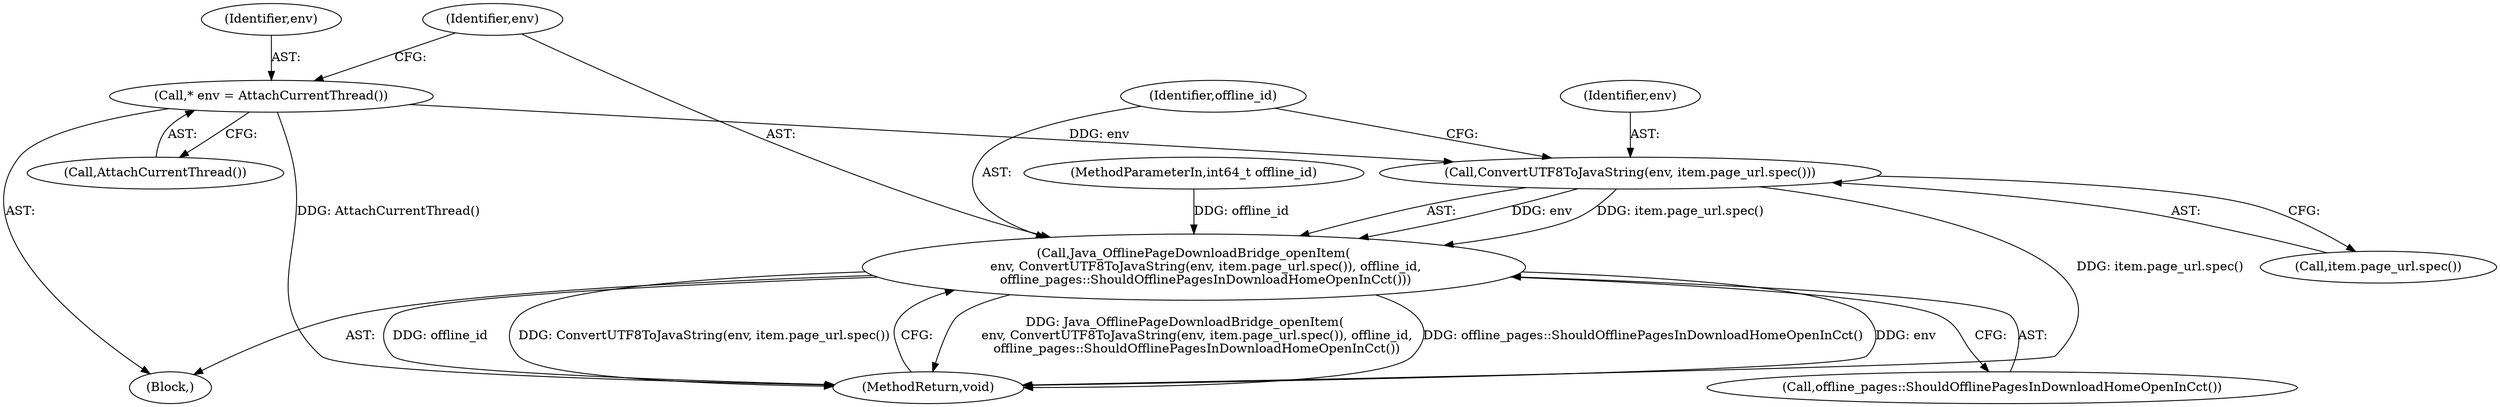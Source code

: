 digraph "0_Chrome_0b1b7baa4695c945a1b0bea1f0636f1219139e8e@API" {
"1000105" [label="(Call,* env = AttachCurrentThread())"];
"1000110" [label="(Call,ConvertUTF8ToJavaString(env, item.page_url.spec()))"];
"1000108" [label="(Call,Java_OfflinePageDownloadBridge_openItem(\n      env, ConvertUTF8ToJavaString(env, item.page_url.spec()), offline_id,\n      offline_pages::ShouldOfflinePagesInDownloadHomeOpenInCct()))"];
"1000109" [label="(Identifier,env)"];
"1000111" [label="(Identifier,env)"];
"1000113" [label="(Identifier,offline_id)"];
"1000115" [label="(MethodReturn,void)"];
"1000110" [label="(Call,ConvertUTF8ToJavaString(env, item.page_url.spec()))"];
"1000102" [label="(MethodParameterIn,int64_t offline_id)"];
"1000108" [label="(Call,Java_OfflinePageDownloadBridge_openItem(\n      env, ConvertUTF8ToJavaString(env, item.page_url.spec()), offline_id,\n      offline_pages::ShouldOfflinePagesInDownloadHomeOpenInCct()))"];
"1000112" [label="(Call,item.page_url.spec())"];
"1000103" [label="(Block,)"];
"1000105" [label="(Call,* env = AttachCurrentThread())"];
"1000106" [label="(Identifier,env)"];
"1000114" [label="(Call,offline_pages::ShouldOfflinePagesInDownloadHomeOpenInCct())"];
"1000107" [label="(Call,AttachCurrentThread())"];
"1000105" -> "1000103"  [label="AST: "];
"1000105" -> "1000107"  [label="CFG: "];
"1000106" -> "1000105"  [label="AST: "];
"1000107" -> "1000105"  [label="AST: "];
"1000109" -> "1000105"  [label="CFG: "];
"1000105" -> "1000115"  [label="DDG: AttachCurrentThread()"];
"1000105" -> "1000110"  [label="DDG: env"];
"1000110" -> "1000108"  [label="AST: "];
"1000110" -> "1000112"  [label="CFG: "];
"1000111" -> "1000110"  [label="AST: "];
"1000112" -> "1000110"  [label="AST: "];
"1000113" -> "1000110"  [label="CFG: "];
"1000110" -> "1000115"  [label="DDG: item.page_url.spec()"];
"1000110" -> "1000108"  [label="DDG: env"];
"1000110" -> "1000108"  [label="DDG: item.page_url.spec()"];
"1000108" -> "1000103"  [label="AST: "];
"1000108" -> "1000114"  [label="CFG: "];
"1000109" -> "1000108"  [label="AST: "];
"1000113" -> "1000108"  [label="AST: "];
"1000114" -> "1000108"  [label="AST: "];
"1000115" -> "1000108"  [label="CFG: "];
"1000108" -> "1000115"  [label="DDG: Java_OfflinePageDownloadBridge_openItem(\n      env, ConvertUTF8ToJavaString(env, item.page_url.spec()), offline_id,\n      offline_pages::ShouldOfflinePagesInDownloadHomeOpenInCct())"];
"1000108" -> "1000115"  [label="DDG: offline_pages::ShouldOfflinePagesInDownloadHomeOpenInCct()"];
"1000108" -> "1000115"  [label="DDG: env"];
"1000108" -> "1000115"  [label="DDG: offline_id"];
"1000108" -> "1000115"  [label="DDG: ConvertUTF8ToJavaString(env, item.page_url.spec())"];
"1000102" -> "1000108"  [label="DDG: offline_id"];
}
